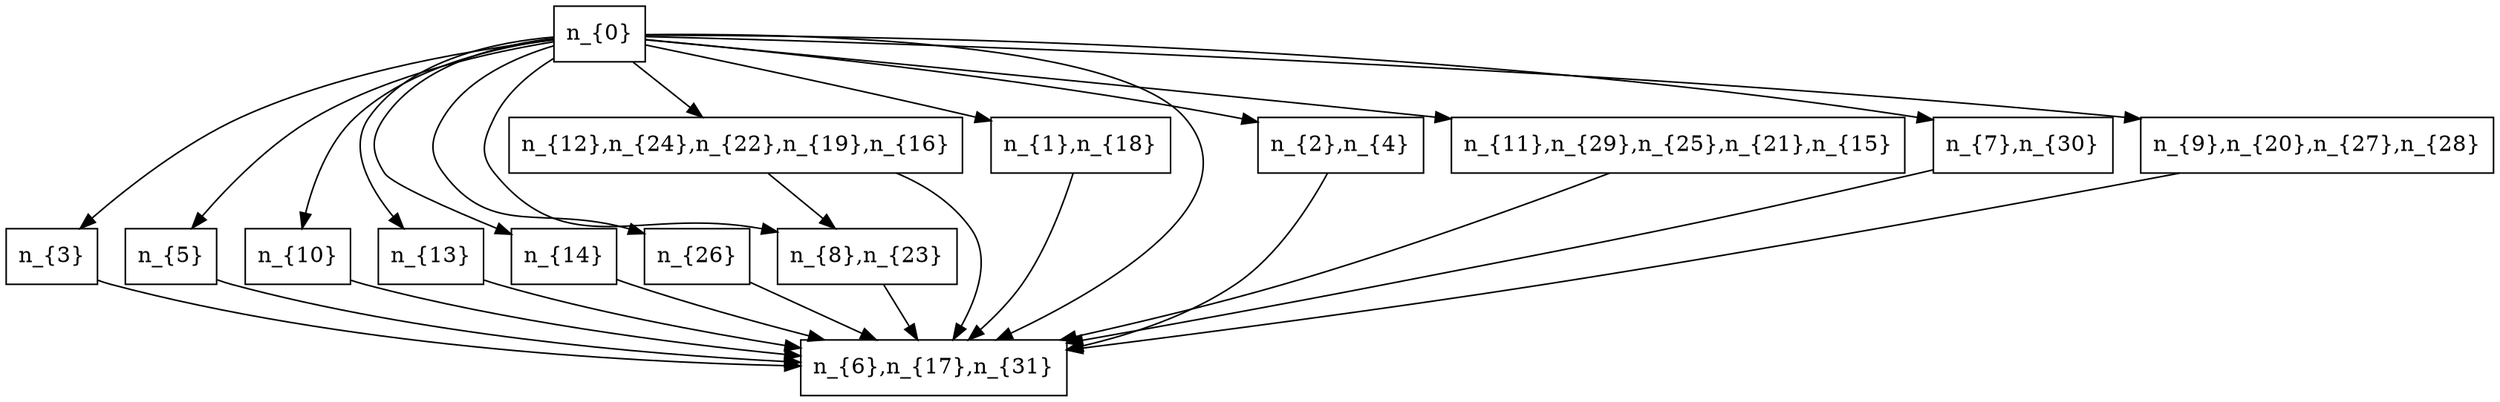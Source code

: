 strict digraph "Task{n=32,e=0.01}" {
	graph [bb="0,0,1375.5,252",
		collapsed=17,
		cpathlen=2085826,
		deadline=6347882,
		period=6347882,
		workload=5485192
	];
	node [distance=0,
		factor=0,
		label="\N",
		marked=0,
		object=0,
		shape=rectangle,
		threads=0,
		visited=0,
		wcet=0,
		wcetone=0
	];
	"n_{0}"	 [distance=39057,
		factor=2.633100,
		height=0.5,
		object=9,
		pos="361,234",
		texlbl="${d:39057, n_{0} = \langle o_{9}, c_1:39057, c(1):39057, F:2.63 \rangle}$",
		threads=1,
		wcet=39057,
		wcetone=39057,
		width=0.75];
	"n_{3}"	 [distance=47384,
		factor=0.744206,
		height=0.5,
		object=36,
		pos="27,90",
		texlbl="${d:47384, n_{3} = \langle o_{36}, c_1:8327, c(1):8327, F:0.74 \rangle}$",
		threads=1,
		wcet=8327,
		wcetone=8327,
		width=0.75];
	"n_{0}" -> "n_{3}" [key="n_{0} -> n_{3}",
	pos="e,46.966,108.21 333.7,230.33 292.54,224.07 212.82,209.09 151,180 114.89,163.01 78.51,135.02 54.584,114.76"];
"n_{5}" [distance=78114,
	factor=2.633100,
	height=0.5,
	object=9,
	pos="99,90",
	texlbl="${d:78114, n_{5} = \langle o_{9}, c_1:39057, c(1):39057, F:2.63 \rangle}$",
	threads=1,
	wcet=39057,
	wcetone=39057,
	width=0.75];
"n_{0}" -> "n_{5}" [key="n_{0} -> n_{5}",
pos="e,115.98,108.21 333.86,227.98 301.48,220.08 246.4,204.27 204,180 173.33,162.44 143.22,135.32 123.16,115.44"];
"n_{10}" [distance=78114,
factor=2.633100,
height=0.5,
object=9,
pos="173,90",
texlbl="${d:78114, n_{10} = \langle o_{9}, c_1:39057, c(1):39057, F:2.63 \rangle}$",
threads=1,
wcet=39057,
wcetone=39057,
width=0.79167];
"n_{0}" -> "n_{10}" [key="n_{0} -> n_{10}",
pos="e,182.88,108.03 333.62,226.05 307.82,217.61 269.04,202.37 241,180 219.06,162.5 200.38,136.39 188.18,116.79"];
"n_{13}" [distance=952826,
factor=0.904876,
height=0.5,
object=18,
pos="248,90",
texlbl="${d:952826, n_{13} = \langle o_{18}, c_1:913769, c(1):913769, F:0.90 \rangle}$",
threads=1,
wcet=913769,
wcetone=913769,
width=0.79167];
"n_{0}" -> "n_{13}" [key="n_{0} -> n_{13}",
pos="e,244.79,108.25 333.62,227.86 308.94,220.78 273.85,206.53 256,180 243.94,162.07 242.54,137.38 243.82,118.4"];
"n_{14}" [distance=78114,
factor=2.633100,
height=0.5,
object=9,
pos="323,90",
texlbl="${d:78114, n_{14} = \langle o_{9}, c_1:39057, c(1):39057, F:2.63 \rangle}$",
threads=1,
wcet=39057,
wcetone=39057,
width=0.79167];
"n_{0}" -> "n_{14}" [key="n_{0} -> n_{14}",
pos="e,295.04,108.14 333.61,226.93 310.77,219.42 279.67,205.09 265,180 256.92,166.19 258.61,158.67 265,144 269.84,132.88 278.23,123.01 \
287.14,114.85"];
"n_{26}" [distance=78114,
factor=2.633100,
height=0.5,
object=9,
pos="398,90",
texlbl="${d:78114, n_{26} = \langle o_{9}, c_1:39057, c(1):39057, F:2.63 \rangle}$",
threads=1,
wcet=39057,
wcetone=39057,
width=0.79167];
"n_{0}" -> "n_{26}" [key="n_{0} -> n_{26}",
pos="e,369.43,103.69 333.91,225.13 313.67,216.92 287.45,202.53 275,180 267.26,166 266.16,157.34 275,144 297.66,109.8 322.56,124.79 360,\
108 360.1,107.96 360.19,107.91 360.29,107.87"];
"n_{12},n_{24},n_{22},n_{19},n_{16}" [distance=766797,
factor=0.415288,
height=0.5,
object=14,
pos="434,162",
texlbl="${d:766797, n_{12},n_{24},n_{22},n_{19},n_{16} = \langle o_{14}, c_1:273468, c(5):727740, F:0.42 \rangle}$",
threads=5,
wcet=727740,
wcetone=273468,
width=3.25];
"n_{0}" -> "n_{12},n_{24},n_{22},n_{19},n_{16}" [key="n_{0} -> n_{12},n_{24},n_{22},n_{19},n_{16}",
pos="e,415.58,180.16 379.42,215.83 388.15,207.22 398.73,196.79 408.24,187.4"];
"n_{8},n_{23}" [distance=1597837,
factor=0.800891,
height=0.5,
object=6,
pos="492,90",
texlbl="${d:1597837, n_{8},n_{23} = \langle o_{6}, c_1:461460, c(2):831040, F:0.80 \rangle}$",
threads=2,
wcet=831040,
wcetone=461460,
width=1.3194];
"n_{0}" -> "n_{8},n_{23}" [key="n_{0} -> n_{8},n_{23}",
pos="e,444.38,105.44 337.64,215.98 316.2,197.24 290.26,167.42 308,144 341.87,99.286 375.79,122.38 434.7,108.07"];
"n_{1},n_{18}" [distance=283880,
factor=0.591138,
height=0.5,
object=2,
pos="617,162",
texlbl="${d:283880, n_{1},n_{18} = \langle o_{2}, c_1:153866, c(2):244823, F:0.59 \rangle}$",
threads=2,
wcet=244823,
wcetone=153866,
width=1.3194];
"n_{0}" -> "n_{1},n_{18}" [key="n_{0} -> n_{1},n_{18}",
pos="e,569.46,177.17 388.14,227.01 424.73,217.51 492.15,199.71 559.52,180.08"];
"n_{6},n_{17},n_{31}" [distance=2085826,
factor=0.438874,
height=0.5,
object=1,
pos="530,18",
texlbl="${d:2085826, n_{6},n_{17},n_{31} = \langle o_{1}, c_1:93733, c(3):176007, F:0.44 \rangle}$",
threads=3,
wcet=176007,
wcetone=93733,
width=1.9306];
"n_{0}" -> "n_{6},n_{17},n_{31}" [key="n_{0} -> n_{6},n_{17},n_{31}",
pos="e,567.43,36.184 388.22,233.59 457.47,231.91 637.46,223.39 674,180 716.57,129.46 632.98,72.028 576.28,40.942"];
"n_{2},n_{4}" [distance=248688,
factor=0.662345,
height=0.5,
object=28,
pos="765,162",
texlbl="${d:248688, n_{2},n_{4} = \langle o_{28}, c_1:126105, c(2):209631, F:0.66 \rangle}$",
threads=2,
wcet=209631,
wcetone=126105,
width=1.2222];
"n_{0}" -> "n_{2},n_{4}" [key="n_{0} -> n_{2},n_{4}",
pos="e,720.85,176.43 388.18,231.13 446.88,224.63 589.73,207.19 707,180 708.27,179.71 709.55,179.4 710.85,179.08"];
"n_{11},n_{29},n_{25},n_{21},n_{15}" [distance=170931,
factor=0.300563,
height=0.5,
object=25,
pos="944,162",
texlbl="${d:170931, n_{11},n_{29},n_{25},n_{21},n_{15} = \langle o_{25}, c_1:59881, c(5):131874, F:0.30 \rangle}$",
threads=5,
wcet=131874,
wcetone=59881,
width=3.25];
"n_{0}" -> "n_{11},n_{29},n_{25},n_{21},n_{15}" [key="n_{0} -> n_{11},n_{29},n_{25},n_{21},n_{15}",
pos="e,826.98,178.82 388.07,231.03 457.43,223.38 647.39,202.12 816.87,180.13"];
"n_{7},n_{30}" [distance=214991,
factor=0.682709,
height=0.5,
object=22,
pos="1127,162",
texlbl="${d:214991, n_{7},n_{30} = \langle o_{22}, c_1:104554, c(2):175934, F:0.68 \rangle}$",
threads=2,
wcet=175934,
wcetone=104554,
width=1.3194];
"n_{0}" -> "n_{7},n_{30}" [key="n_{0} -> n_{7},n_{30}",
pos="e,1079.3,177.93 388.08,232.77 498.55,227.63 916.11,206.96 1069.2,179.82"];
"n_{9},n_{20},n_{27},n_{28}" [distance=1909819,
factor=0.973991,
height=0.5,
object=4,
pos="1284,162",
texlbl="${d:1909819, n_{9},n_{20},n_{27},n_{28} = \langle o_{4}, c_1:476995, c(4):1870762, F:0.97 \rangle}$",
threads=4,
wcet=1870762,
wcetone=476995,
width=2.5417];
"n_{0}" -> "n_{9},n_{20},n_{27},n_{28}" [key="n_{0} -> n_{9},n_{20},n_{27},n_{28}",
pos="e,1192.2,178.93 388.1,233.33 490.62,230.56 864.59,218.37 1181.9,180.18"];
"n_{3}" -> "n_{6},n_{17},n_{31}" [key="n_{3} -> n_{6},n_{17},n_{31}",
pos="e,460.21,23.081 54.113,75.218 57.056,73.985 60.053,72.877 63,72 133.52,51.003 336.37,32.795 450.16,23.864"];
"n_{5}" -> "n_{6},n_{17},n_{31}" [key="n_{5} -> n_{6},n_{17},n_{31}",
pos="e,460.37,20.645 126.13,75.28 129.07,74.035 132.06,72.908 135,72 241.06,39.219 369.27,26.318 450.25,21.253"];
"n_{10}" -> "n_{6},n_{17},n_{31}" [key="n_{10} -> n_{6},n_{17},n_{31}",
pos="e,460.29,23.976 201.76,75.043 204.5,73.91 207.28,72.872 210,72 289.58,46.51 384.36,32.431 450.01,25.096"];
"n_{13}" -> "n_{6},n_{17},n_{31}" [key="n_{13} -> n_{6},n_{17},n_{31}",
pos="e,460.42,28.823 276.81,75.187 279.54,74.024 282.3,72.939 285,72 338.86,53.258 401.72,39.561 450.28,30.652"];
"n_{14}" -> "n_{6},n_{17},n_{31}" [key="n_{14} -> n_{6},n_{17},n_{31}",
pos="e,465.45,36.094 351.91,75.446 354.62,74.229 357.35,73.06 360,72 390.88,59.661 425.76,48.172 455.86,38.992"];
"n_{26}" -> "n_{6},n_{17},n_{31}" [key="n_{26} -> n_{6},n_{17},n_{31}",
pos="e,496.75,36.134 426.64,74.377 444.53,64.622 467.87,51.889 487.85,40.993"];
"n_{12},n_{24},n_{22},n_{19},n_{16}" -> "n_{8},n_{23}" [key="n_{12},n_{24},n_{22},n_{19},n_{16} -> n_{8},n_{23}",
pos="e,477.17,108.41 448.64,143.83 455.32,135.54 463.36,125.56 470.69,116.45"];
"n_{12},n_{24},n_{22},n_{19},n_{16}" -> "n_{6},n_{17},n_{31}" [key="n_{12},n_{24},n_{22},n_{19},n_{16} -> n_{6},n_{17},n_{31}",
pos="e,541.23,36.304 504.13,143.92 521.75,135.89 538.59,124.38 549,108 560.94,89.203 554.24,64.181 545.65,45.293"];
"n_{8},n_{23}" -> "n_{6},n_{17},n_{31}" [key="n_{8},n_{23} -> n_{6},n_{17},n_{31}",
pos="e,520.28,36.413 501.59,71.831 505.83,63.792 510.91,54.167 515.6,45.292"];
"n_{1},n_{18}" -> "n_{6},n_{17},n_{31}" [key="n_{1},n_{18} -> n_{6},n_{17},n_{31}",
pos="e,551.06,36.142 612.22,143.76 606.76,124.85 596.63,94.884 582,72 575.44,61.737 566.73,51.761 558.31,43.234"];
"n_{2},n_{4}" -> "n_{6},n_{17},n_{31}" [key="n_{2},n_{4} -> n_{6},n_{17},n_{31}",
pos="e,599.88,27.657 757.82,143.72 748.9,123.31 731.76,90.718 707,72 678.9,50.757 642.39,37.805 609.84,29.939"];
"n_{11},n_{29},n_{25},n_{21},n_{15}" -> "n_{6},n_{17},n_{31}" [key="n_{11},n_{29},n_{25},n_{21},n_{15} -> n_{6},n_{17},n_{31}",
pos="e,599.92,33.532 907.1,144 866.04,124.45 797.37,93.183 736,72 695.1,57.881 648.53,45.385 610.04,35.979"];
"n_{7},n_{30}" -> "n_{6},n_{17},n_{31}" [key="n_{7},n_{30} -> n_{6},n_{17},n_{31}",
pos="e,599.71,31.291 1079.5,146.79 1076.3,145.83 1073.1,144.89 1070,144 947.75,108.84 916.9,100.8 793,72 731.69,57.747 661.87,43.504 \
609.59,33.228"];
"n_{9},n_{20},n_{27},n_{28}" -> "n_{6},n_{17},n_{31}" [key="n_{9},n_{20},n_{27},n_{28} -> n_{6},n_{17},n_{31}",
pos="e,599.55,27.452 1209.5,143.97 1128.3,124.68 994.36,93.902 878,72 786.37,54.753 680.42,38.892 609.72,28.886"];
}

